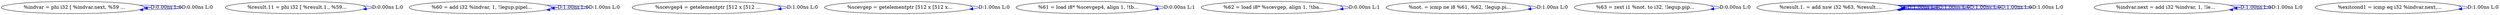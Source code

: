 digraph {
Node0x29b5c70[label="  %indvar = phi i32 [ %indvar.next, %59 ..."];
Node0x29b5c70 -> Node0x29b5c70[label="D:0.00ns L:0",color=blue];
Node0x29b5c70 -> Node0x29b5c70[label="D:0.00ns L:0",color=blue];
Node0x29b5d50[label="  %result.11 = phi i32 [ %result.1., %59..."];
Node0x29b5d50 -> Node0x29b5d50[label="D:0.00ns L:0",color=blue];
Node0x29b5e30[label="  %60 = add i32 %indvar, 1, !legup.pipel..."];
Node0x29b5e30 -> Node0x29b5e30[label="D:1.00ns L:0",color=blue];
Node0x29b5e30 -> Node0x29b5e30[label="D:1.00ns L:0",color=blue];
Node0x29b5f10[label="  %scevgep4 = getelementptr [512 x [512 ..."];
Node0x29b5f10 -> Node0x29b5f10[label="D:1.00ns L:0",color=blue];
Node0x29b6030[label="  %scevgep = getelementptr [512 x [512 x..."];
Node0x29b6030 -> Node0x29b6030[label="D:1.00ns L:0",color=blue];
Node0x29b61f0[label="  %61 = load i8* %scevgep4, align 1, !tb..."];
Node0x29b61f0 -> Node0x29b61f0[label="D:0.00ns L:1",color=blue];
Node0x29b62d0[label="  %62 = load i8* %scevgep, align 1, !tba..."];
Node0x29b62d0 -> Node0x29b62d0[label="D:0.00ns L:1",color=blue];
Node0x29b63b0[label="  %not. = icmp ne i8 %61, %62, !legup.pi..."];
Node0x29b63b0 -> Node0x29b63b0[label="D:1.00ns L:0",color=blue];
Node0x29b6490[label="  %63 = zext i1 %not. to i32, !legup.pip..."];
Node0x29b6490 -> Node0x29b6490[label="D:0.00ns L:0",color=blue];
Node0x29b6570[label="  %result.1. = add nsw i32 %63, %result...."];
Node0x29b6570 -> Node0x29b6570[label="D:1.00ns L:0",color=blue];
Node0x29b6570 -> Node0x29b6570[label="D:1.00ns L:0",color=blue];
Node0x29b6570 -> Node0x29b6570[label="D:1.00ns L:0",color=blue];
Node0x29b6570 -> Node0x29b6570[label="D:1.00ns L:0",color=blue];
Node0x29b6570 -> Node0x29b6570[label="D:1.00ns L:0",color=blue];
Node0x29b6650[label="  %indvar.next = add i32 %indvar, 1, !le..."];
Node0x29b6650 -> Node0x29b6650[label="D:1.00ns L:0",color=blue];
Node0x29b6650 -> Node0x29b6650[label="D:1.00ns L:0",color=blue];
Node0x29b6730[label="  %exitcond1 = icmp eq i32 %indvar.next,..."];
Node0x29b6730 -> Node0x29b6730[label="D:1.00ns L:0",color=blue];
}

